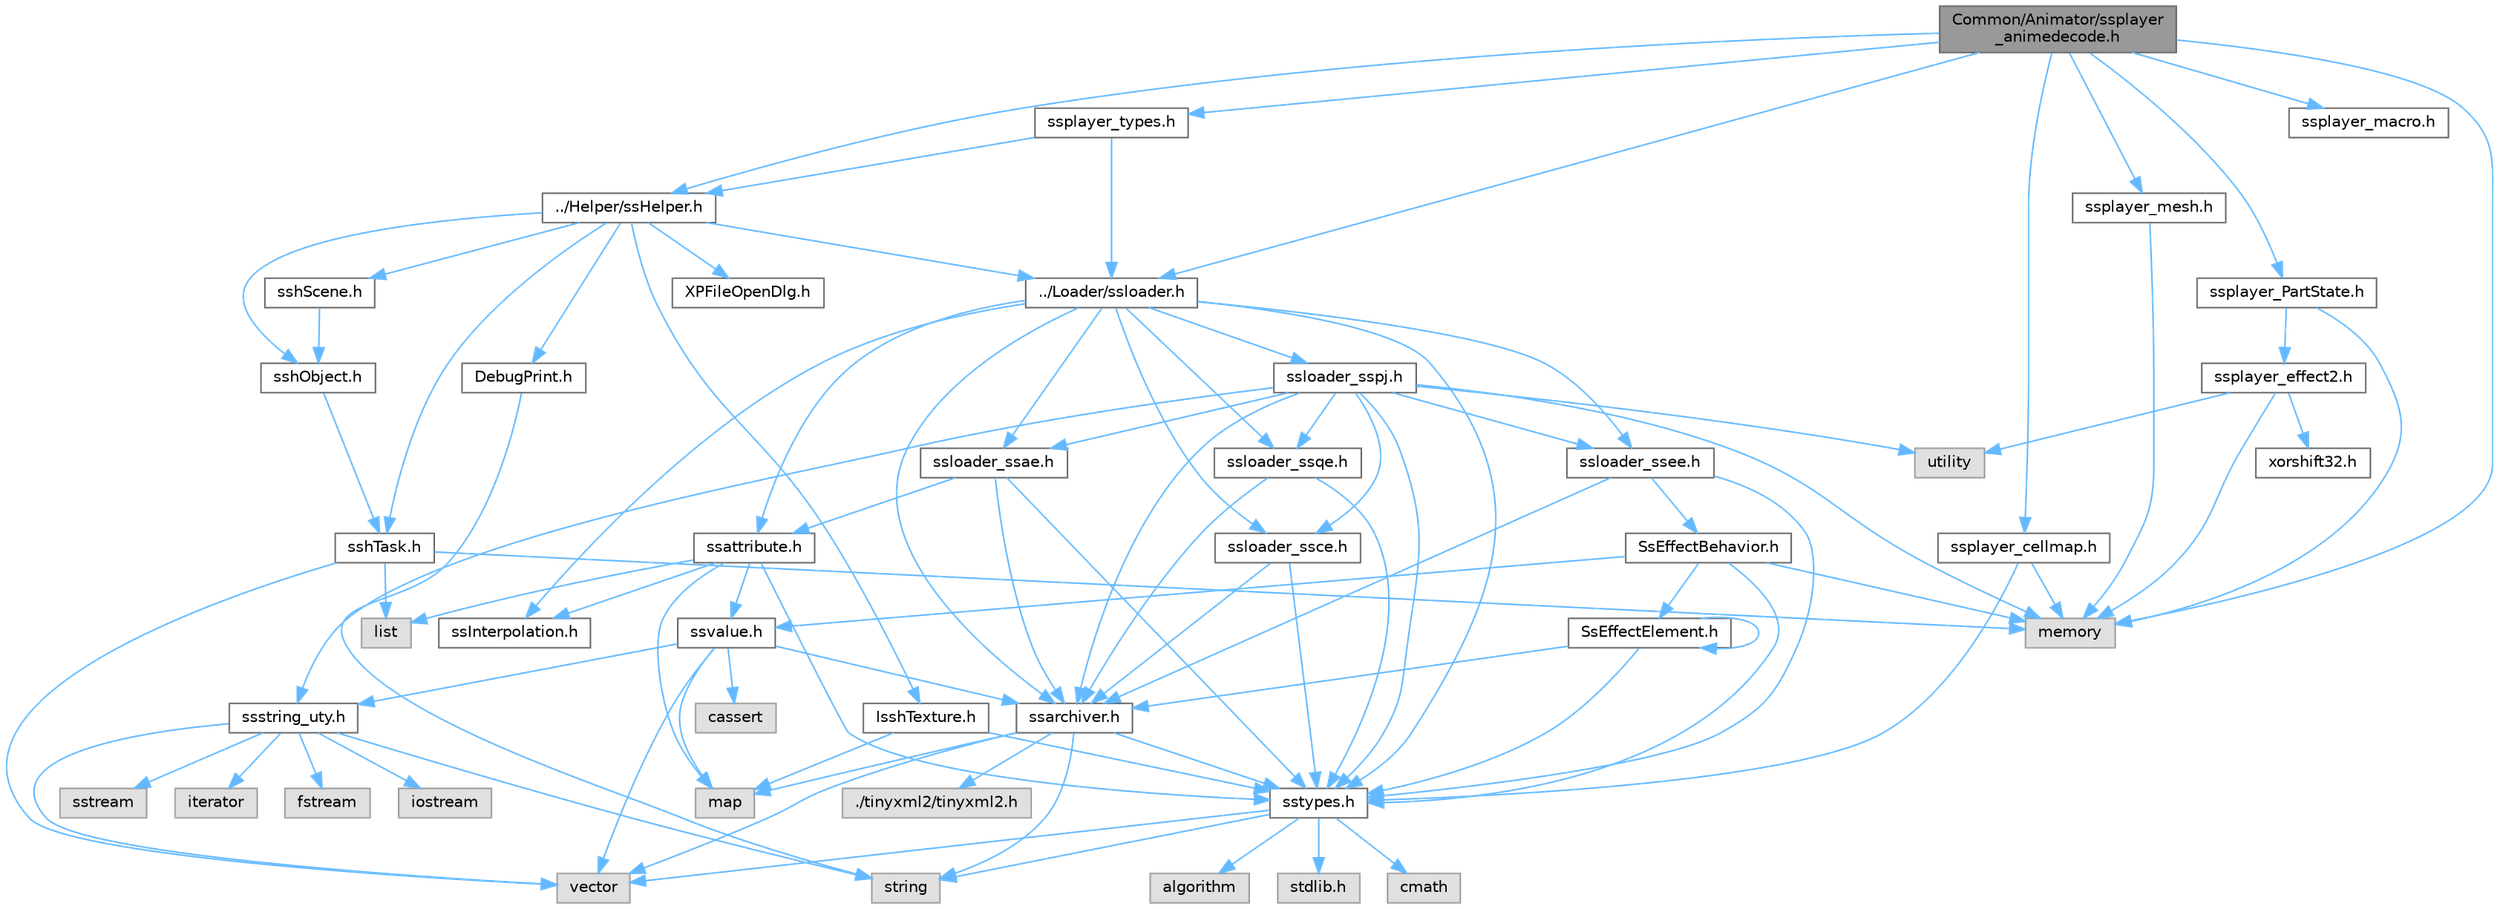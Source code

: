 digraph "Common/Animator/ssplayer_animedecode.h"
{
 // LATEX_PDF_SIZE
  bgcolor="transparent";
  edge [fontname=Helvetica,fontsize=10,labelfontname=Helvetica,labelfontsize=10];
  node [fontname=Helvetica,fontsize=10,shape=box,height=0.2,width=0.4];
  Node1 [id="Node000001",label="Common/Animator/ssplayer\l_animedecode.h",height=0.2,width=0.4,color="gray40", fillcolor="grey60", style="filled", fontcolor="black",tooltip=" "];
  Node1 -> Node2 [id="edge1_Node000001_Node000002",color="steelblue1",style="solid",tooltip=" "];
  Node2 [id="Node000002",label="../Loader/ssloader.h",height=0.2,width=0.4,color="grey40", fillcolor="white", style="filled",URL="$ssloader_8h.html",tooltip=" "];
  Node2 -> Node3 [id="edge2_Node000002_Node000003",color="steelblue1",style="solid",tooltip=" "];
  Node3 [id="Node000003",label="sstypes.h",height=0.2,width=0.4,color="grey40", fillcolor="white", style="filled",URL="$sstypes_8h.html",tooltip=" "];
  Node3 -> Node4 [id="edge3_Node000003_Node000004",color="steelblue1",style="solid",tooltip=" "];
  Node4 [id="Node000004",label="stdlib.h",height=0.2,width=0.4,color="grey60", fillcolor="#E0E0E0", style="filled",tooltip=" "];
  Node3 -> Node5 [id="edge4_Node000003_Node000005",color="steelblue1",style="solid",tooltip=" "];
  Node5 [id="Node000005",label="string",height=0.2,width=0.4,color="grey60", fillcolor="#E0E0E0", style="filled",tooltip=" "];
  Node3 -> Node6 [id="edge5_Node000003_Node000006",color="steelblue1",style="solid",tooltip=" "];
  Node6 [id="Node000006",label="vector",height=0.2,width=0.4,color="grey60", fillcolor="#E0E0E0", style="filled",tooltip=" "];
  Node3 -> Node7 [id="edge6_Node000003_Node000007",color="steelblue1",style="solid",tooltip=" "];
  Node7 [id="Node000007",label="cmath",height=0.2,width=0.4,color="grey60", fillcolor="#E0E0E0", style="filled",tooltip=" "];
  Node3 -> Node8 [id="edge7_Node000003_Node000008",color="steelblue1",style="solid",tooltip=" "];
  Node8 [id="Node000008",label="algorithm",height=0.2,width=0.4,color="grey60", fillcolor="#E0E0E0", style="filled",tooltip=" "];
  Node2 -> Node9 [id="edge8_Node000002_Node000009",color="steelblue1",style="solid",tooltip=" "];
  Node9 [id="Node000009",label="ssarchiver.h",height=0.2,width=0.4,color="grey40", fillcolor="white", style="filled",URL="$ssarchiver_8h.html",tooltip=" "];
  Node9 -> Node10 [id="edge9_Node000009_Node000010",color="steelblue1",style="solid",tooltip=" "];
  Node10 [id="Node000010",label="./tinyxml2/tinyxml2.h",height=0.2,width=0.4,color="grey60", fillcolor="#E0E0E0", style="filled",tooltip=" "];
  Node9 -> Node3 [id="edge10_Node000009_Node000003",color="steelblue1",style="solid",tooltip=" "];
  Node9 -> Node5 [id="edge11_Node000009_Node000005",color="steelblue1",style="solid",tooltip=" "];
  Node9 -> Node6 [id="edge12_Node000009_Node000006",color="steelblue1",style="solid",tooltip=" "];
  Node9 -> Node11 [id="edge13_Node000009_Node000011",color="steelblue1",style="solid",tooltip=" "];
  Node11 [id="Node000011",label="map",height=0.2,width=0.4,color="grey60", fillcolor="#E0E0E0", style="filled",tooltip=" "];
  Node2 -> Node12 [id="edge14_Node000002_Node000012",color="steelblue1",style="solid",tooltip=" "];
  Node12 [id="Node000012",label="ssattribute.h",height=0.2,width=0.4,color="grey40", fillcolor="white", style="filled",URL="$ssattribute_8h.html",tooltip=" "];
  Node12 -> Node3 [id="edge15_Node000012_Node000003",color="steelblue1",style="solid",tooltip=" "];
  Node12 -> Node13 [id="edge16_Node000012_Node000013",color="steelblue1",style="solid",tooltip=" "];
  Node13 [id="Node000013",label="ssvalue.h",height=0.2,width=0.4,color="grey40", fillcolor="white", style="filled",URL="$ssvalue_8h.html",tooltip=" "];
  Node13 -> Node9 [id="edge17_Node000013_Node000009",color="steelblue1",style="solid",tooltip=" "];
  Node13 -> Node14 [id="edge18_Node000013_Node000014",color="steelblue1",style="solid",tooltip=" "];
  Node14 [id="Node000014",label="ssstring_uty.h",height=0.2,width=0.4,color="grey40", fillcolor="white", style="filled",URL="$ssstring__uty_8h.html",tooltip=" "];
  Node14 -> Node5 [id="edge19_Node000014_Node000005",color="steelblue1",style="solid",tooltip=" "];
  Node14 -> Node15 [id="edge20_Node000014_Node000015",color="steelblue1",style="solid",tooltip=" "];
  Node15 [id="Node000015",label="fstream",height=0.2,width=0.4,color="grey60", fillcolor="#E0E0E0", style="filled",tooltip=" "];
  Node14 -> Node6 [id="edge21_Node000014_Node000006",color="steelblue1",style="solid",tooltip=" "];
  Node14 -> Node16 [id="edge22_Node000014_Node000016",color="steelblue1",style="solid",tooltip=" "];
  Node16 [id="Node000016",label="iostream",height=0.2,width=0.4,color="grey60", fillcolor="#E0E0E0", style="filled",tooltip=" "];
  Node14 -> Node17 [id="edge23_Node000014_Node000017",color="steelblue1",style="solid",tooltip=" "];
  Node17 [id="Node000017",label="sstream",height=0.2,width=0.4,color="grey60", fillcolor="#E0E0E0", style="filled",tooltip=" "];
  Node14 -> Node18 [id="edge24_Node000014_Node000018",color="steelblue1",style="solid",tooltip=" "];
  Node18 [id="Node000018",label="iterator",height=0.2,width=0.4,color="grey60", fillcolor="#E0E0E0", style="filled",tooltip=" "];
  Node13 -> Node11 [id="edge25_Node000013_Node000011",color="steelblue1",style="solid",tooltip=" "];
  Node13 -> Node6 [id="edge26_Node000013_Node000006",color="steelblue1",style="solid",tooltip=" "];
  Node13 -> Node19 [id="edge27_Node000013_Node000019",color="steelblue1",style="solid",tooltip=" "];
  Node19 [id="Node000019",label="cassert",height=0.2,width=0.4,color="grey60", fillcolor="#E0E0E0", style="filled",tooltip=" "];
  Node12 -> Node20 [id="edge28_Node000012_Node000020",color="steelblue1",style="solid",tooltip=" "];
  Node20 [id="Node000020",label="ssInterpolation.h",height=0.2,width=0.4,color="grey40", fillcolor="white", style="filled",URL="$ss_interpolation_8h.html",tooltip=" "];
  Node12 -> Node21 [id="edge29_Node000012_Node000021",color="steelblue1",style="solid",tooltip=" "];
  Node21 [id="Node000021",label="list",height=0.2,width=0.4,color="grey60", fillcolor="#E0E0E0", style="filled",tooltip=" "];
  Node12 -> Node11 [id="edge30_Node000012_Node000011",color="steelblue1",style="solid",tooltip=" "];
  Node2 -> Node22 [id="edge31_Node000002_Node000022",color="steelblue1",style="solid",tooltip=" "];
  Node22 [id="Node000022",label="ssloader_sspj.h",height=0.2,width=0.4,color="grey40", fillcolor="white", style="filled",URL="$ssloader__sspj_8h.html",tooltip=" "];
  Node22 -> Node3 [id="edge32_Node000022_Node000003",color="steelblue1",style="solid",tooltip=" "];
  Node22 -> Node9 [id="edge33_Node000022_Node000009",color="steelblue1",style="solid",tooltip=" "];
  Node22 -> Node14 [id="edge34_Node000022_Node000014",color="steelblue1",style="solid",tooltip=" "];
  Node22 -> Node23 [id="edge35_Node000022_Node000023",color="steelblue1",style="solid",tooltip=" "];
  Node23 [id="Node000023",label="ssloader_ssae.h",height=0.2,width=0.4,color="grey40", fillcolor="white", style="filled",URL="$ssloader__ssae_8h.html",tooltip=" "];
  Node23 -> Node3 [id="edge36_Node000023_Node000003",color="steelblue1",style="solid",tooltip=" "];
  Node23 -> Node9 [id="edge37_Node000023_Node000009",color="steelblue1",style="solid",tooltip=" "];
  Node23 -> Node12 [id="edge38_Node000023_Node000012",color="steelblue1",style="solid",tooltip=" "];
  Node22 -> Node24 [id="edge39_Node000022_Node000024",color="steelblue1",style="solid",tooltip=" "];
  Node24 [id="Node000024",label="ssloader_ssce.h",height=0.2,width=0.4,color="grey40", fillcolor="white", style="filled",URL="$ssloader__ssce_8h.html",tooltip=" "];
  Node24 -> Node3 [id="edge40_Node000024_Node000003",color="steelblue1",style="solid",tooltip=" "];
  Node24 -> Node9 [id="edge41_Node000024_Node000009",color="steelblue1",style="solid",tooltip=" "];
  Node22 -> Node25 [id="edge42_Node000022_Node000025",color="steelblue1",style="solid",tooltip=" "];
  Node25 [id="Node000025",label="ssloader_ssee.h",height=0.2,width=0.4,color="grey40", fillcolor="white", style="filled",URL="$ssloader__ssee_8h.html",tooltip=" "];
  Node25 -> Node3 [id="edge43_Node000025_Node000003",color="steelblue1",style="solid",tooltip=" "];
  Node25 -> Node9 [id="edge44_Node000025_Node000009",color="steelblue1",style="solid",tooltip=" "];
  Node25 -> Node26 [id="edge45_Node000025_Node000026",color="steelblue1",style="solid",tooltip=" "];
  Node26 [id="Node000026",label="SsEffectBehavior.h",height=0.2,width=0.4,color="grey40", fillcolor="white", style="filled",URL="$_ss_effect_behavior_8h.html",tooltip=" "];
  Node26 -> Node27 [id="edge46_Node000026_Node000027",color="steelblue1",style="solid",tooltip=" "];
  Node27 [id="Node000027",label="SsEffectElement.h",height=0.2,width=0.4,color="grey40", fillcolor="white", style="filled",URL="$_ss_effect_element_8h.html",tooltip=" "];
  Node27 -> Node3 [id="edge47_Node000027_Node000003",color="steelblue1",style="solid",tooltip=" "];
  Node27 -> Node9 [id="edge48_Node000027_Node000009",color="steelblue1",style="solid",tooltip=" "];
  Node27 -> Node27 [id="edge49_Node000027_Node000027",color="steelblue1",style="solid",tooltip=" "];
  Node26 -> Node3 [id="edge50_Node000026_Node000003",color="steelblue1",style="solid",tooltip=" "];
  Node26 -> Node13 [id="edge51_Node000026_Node000013",color="steelblue1",style="solid",tooltip=" "];
  Node26 -> Node28 [id="edge52_Node000026_Node000028",color="steelblue1",style="solid",tooltip=" "];
  Node28 [id="Node000028",label="memory",height=0.2,width=0.4,color="grey60", fillcolor="#E0E0E0", style="filled",tooltip=" "];
  Node22 -> Node29 [id="edge53_Node000022_Node000029",color="steelblue1",style="solid",tooltip=" "];
  Node29 [id="Node000029",label="ssloader_ssqe.h",height=0.2,width=0.4,color="grey40", fillcolor="white", style="filled",URL="$ssloader__ssqe_8h.html",tooltip=" "];
  Node29 -> Node3 [id="edge54_Node000029_Node000003",color="steelblue1",style="solid",tooltip=" "];
  Node29 -> Node9 [id="edge55_Node000029_Node000009",color="steelblue1",style="solid",tooltip=" "];
  Node22 -> Node28 [id="edge56_Node000022_Node000028",color="steelblue1",style="solid",tooltip=" "];
  Node22 -> Node30 [id="edge57_Node000022_Node000030",color="steelblue1",style="solid",tooltip=" "];
  Node30 [id="Node000030",label="utility",height=0.2,width=0.4,color="grey60", fillcolor="#E0E0E0", style="filled",tooltip=" "];
  Node2 -> Node23 [id="edge58_Node000002_Node000023",color="steelblue1",style="solid",tooltip=" "];
  Node2 -> Node24 [id="edge59_Node000002_Node000024",color="steelblue1",style="solid",tooltip=" "];
  Node2 -> Node25 [id="edge60_Node000002_Node000025",color="steelblue1",style="solid",tooltip=" "];
  Node2 -> Node29 [id="edge61_Node000002_Node000029",color="steelblue1",style="solid",tooltip=" "];
  Node2 -> Node20 [id="edge62_Node000002_Node000020",color="steelblue1",style="solid",tooltip=" "];
  Node1 -> Node31 [id="edge63_Node000001_Node000031",color="steelblue1",style="solid",tooltip=" "];
  Node31 [id="Node000031",label="../Helper/ssHelper.h",height=0.2,width=0.4,color="grey40", fillcolor="white", style="filled",URL="$ss_helper_8h.html",tooltip=" "];
  Node31 -> Node2 [id="edge64_Node000031_Node000002",color="steelblue1",style="solid",tooltip=" "];
  Node31 -> Node32 [id="edge65_Node000031_Node000032",color="steelblue1",style="solid",tooltip=" "];
  Node32 [id="Node000032",label="sshObject.h",height=0.2,width=0.4,color="grey40", fillcolor="white", style="filled",URL="$ssh_object_8h.html",tooltip=" "];
  Node32 -> Node33 [id="edge66_Node000032_Node000033",color="steelblue1",style="solid",tooltip=" "];
  Node33 [id="Node000033",label="sshTask.h",height=0.2,width=0.4,color="grey40", fillcolor="white", style="filled",URL="$ssh_task_8h.html",tooltip=" "];
  Node33 -> Node6 [id="edge67_Node000033_Node000006",color="steelblue1",style="solid",tooltip=" "];
  Node33 -> Node21 [id="edge68_Node000033_Node000021",color="steelblue1",style="solid",tooltip=" "];
  Node33 -> Node28 [id="edge69_Node000033_Node000028",color="steelblue1",style="solid",tooltip=" "];
  Node31 -> Node33 [id="edge70_Node000031_Node000033",color="steelblue1",style="solid",tooltip=" "];
  Node31 -> Node34 [id="edge71_Node000031_Node000034",color="steelblue1",style="solid",tooltip=" "];
  Node34 [id="Node000034",label="sshScene.h",height=0.2,width=0.4,color="grey40", fillcolor="white", style="filled",URL="$ssh_scene_8h.html",tooltip=" "];
  Node34 -> Node32 [id="edge72_Node000034_Node000032",color="steelblue1",style="solid",tooltip=" "];
  Node31 -> Node35 [id="edge73_Node000031_Node000035",color="steelblue1",style="solid",tooltip=" "];
  Node35 [id="Node000035",label="IsshTexture.h",height=0.2,width=0.4,color="grey40", fillcolor="white", style="filled",URL="$_issh_texture_8h.html",tooltip=" "];
  Node35 -> Node3 [id="edge74_Node000035_Node000003",color="steelblue1",style="solid",tooltip=" "];
  Node35 -> Node11 [id="edge75_Node000035_Node000011",color="steelblue1",style="solid",tooltip=" "];
  Node31 -> Node36 [id="edge76_Node000031_Node000036",color="steelblue1",style="solid",tooltip=" "];
  Node36 [id="Node000036",label="XPFileOpenDlg.h",height=0.2,width=0.4,color="grey40", fillcolor="white", style="filled",URL="$_x_p_file_open_dlg_8h.html",tooltip=" "];
  Node31 -> Node37 [id="edge77_Node000031_Node000037",color="steelblue1",style="solid",tooltip=" "];
  Node37 [id="Node000037",label="DebugPrint.h",height=0.2,width=0.4,color="grey40", fillcolor="white", style="filled",URL="$_debug_print_8h.html",tooltip=" "];
  Node37 -> Node5 [id="edge78_Node000037_Node000005",color="steelblue1",style="solid",tooltip=" "];
  Node1 -> Node38 [id="edge79_Node000001_Node000038",color="steelblue1",style="solid",tooltip=" "];
  Node38 [id="Node000038",label="ssplayer_types.h",height=0.2,width=0.4,color="grey40", fillcolor="white", style="filled",URL="$ssplayer__types_8h.html",tooltip=" "];
  Node38 -> Node2 [id="edge80_Node000038_Node000002",color="steelblue1",style="solid",tooltip=" "];
  Node38 -> Node31 [id="edge81_Node000038_Node000031",color="steelblue1",style="solid",tooltip=" "];
  Node1 -> Node39 [id="edge82_Node000001_Node000039",color="steelblue1",style="solid",tooltip=" "];
  Node39 [id="Node000039",label="ssplayer_cellmap.h",height=0.2,width=0.4,color="grey40", fillcolor="white", style="filled",URL="$ssplayer__cellmap_8h.html",tooltip=" "];
  Node39 -> Node3 [id="edge83_Node000039_Node000003",color="steelblue1",style="solid",tooltip=" "];
  Node39 -> Node28 [id="edge84_Node000039_Node000028",color="steelblue1",style="solid",tooltip=" "];
  Node1 -> Node40 [id="edge85_Node000001_Node000040",color="steelblue1",style="solid",tooltip=" "];
  Node40 [id="Node000040",label="ssplayer_PartState.h",height=0.2,width=0.4,color="grey40", fillcolor="white", style="filled",URL="$ssplayer___part_state_8h.html",tooltip=" "];
  Node40 -> Node41 [id="edge86_Node000040_Node000041",color="steelblue1",style="solid",tooltip=" "];
  Node41 [id="Node000041",label="ssplayer_effect2.h",height=0.2,width=0.4,color="grey40", fillcolor="white", style="filled",URL="$ssplayer__effect2_8h.html",tooltip=" "];
  Node41 -> Node42 [id="edge87_Node000041_Node000042",color="steelblue1",style="solid",tooltip=" "];
  Node42 [id="Node000042",label="xorshift32.h",height=0.2,width=0.4,color="grey40", fillcolor="white", style="filled",URL="$xorshift32_8h.html",tooltip=" "];
  Node41 -> Node28 [id="edge88_Node000041_Node000028",color="steelblue1",style="solid",tooltip=" "];
  Node41 -> Node30 [id="edge89_Node000041_Node000030",color="steelblue1",style="solid",tooltip=" "];
  Node40 -> Node28 [id="edge90_Node000040_Node000028",color="steelblue1",style="solid",tooltip=" "];
  Node1 -> Node43 [id="edge91_Node000001_Node000043",color="steelblue1",style="solid",tooltip=" "];
  Node43 [id="Node000043",label="ssplayer_macro.h",height=0.2,width=0.4,color="grey40", fillcolor="white", style="filled",URL="$ssplayer__macro_8h.html",tooltip=" "];
  Node1 -> Node44 [id="edge92_Node000001_Node000044",color="steelblue1",style="solid",tooltip=" "];
  Node44 [id="Node000044",label="ssplayer_mesh.h",height=0.2,width=0.4,color="grey40", fillcolor="white", style="filled",URL="$ssplayer__mesh_8h.html",tooltip=" "];
  Node44 -> Node28 [id="edge93_Node000044_Node000028",color="steelblue1",style="solid",tooltip=" "];
  Node1 -> Node28 [id="edge94_Node000001_Node000028",color="steelblue1",style="solid",tooltip=" "];
}
